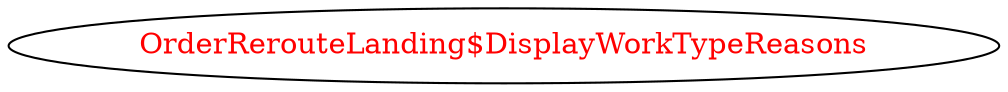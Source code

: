 digraph dependencyGraph {
 concentrate=true;
 ranksep="2.0";
 rankdir="LR"; 
 splines="ortho";
"OrderRerouteLanding$DisplayWorkTypeReasons" [fontcolor="red"];
}